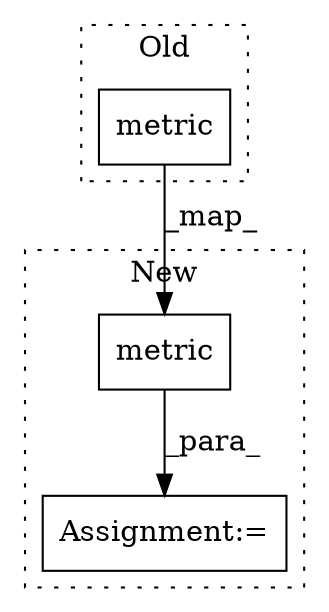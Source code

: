 digraph G {
subgraph cluster0 {
1 [label="metric" a="32" s="5198,5233" l="7,1" shape="box"];
label = "Old";
style="dotted";
}
subgraph cluster1 {
2 [label="metric" a="32" s="5787,5822" l="7,1" shape="box"];
3 [label="Assignment:=" a="7" s="5786" l="1" shape="box"];
label = "New";
style="dotted";
}
1 -> 2 [label="_map_"];
2 -> 3 [label="_para_"];
}